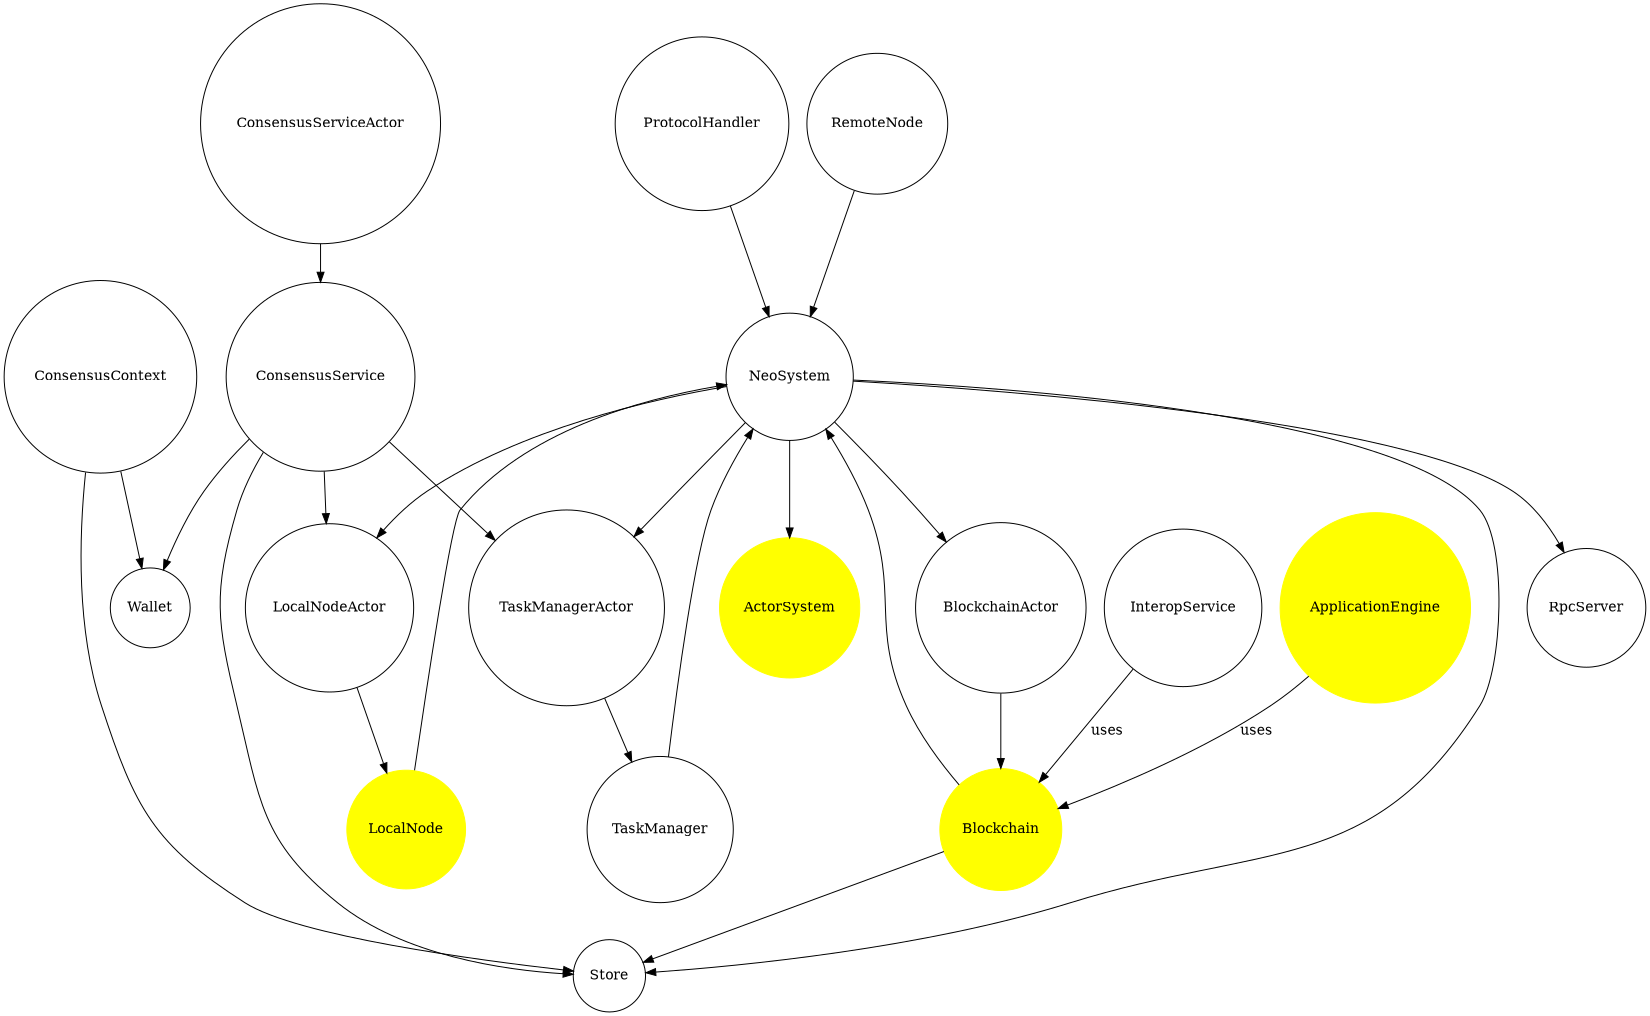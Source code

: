 digraph ioc {
//graph [bgcolor=lightgoldenrodyellow]
//rankdir=LR;
size="11"
//Empty [ label="", width=0, height=0, style = invis ];
node [shape = circle]; ConsensusContext;
node [shape = circle]; InteropService;
node [shape = circle]; NeoSystem;
node [shape = circle]; ProtocolHandler;
node [shape = circle]; RemoteNode;
node [shape = circle]; RpcServer;
node [shape = circle]; Store;
node [shape = circle]; Wallet;

node [shape = circle]; BlockchainActor;
node [shape = circle]; LocalNodeActor;

node [shape = circle]; ConsensusService;
node [shape = circle]; ConsensusServiceActor;

node [shape = circle]; TaskManager;
node [shape = circle]; TaskManagerActor;

node [shape = circle, style = filled, color = yellow]; ActorSystem;
node [shape = circle, style = filled, color = yellow]; Blockchain;
node [shape = circle, style = filled, color = yellow]; LocalNode;

//Empty -> Normal [label = ""];
ApplicationEngine -> Blockchain [ label = " uses "];

Blockchain -> NeoSystem [ label = ""];
Blockchain -> Store [ label = ""];

ConsensusContext -> Store [ label = ""];
ConsensusContext -> Wallet [ label = ""];

ConsensusService -> LocalNodeActor [ label = ""];
ConsensusService -> TaskManagerActor [ label = ""];
ConsensusService -> Store [ label = ""];
ConsensusService -> Wallet [ label = ""];

ConsensusServiceActor -> ConsensusService [ label = ""];

InteropService -> Blockchain [ label = " uses "];

LocalNode -> NeoSystem [ label = ""];

NeoSystem -> Store [ label = ""];
NeoSystem -> BlockchainActor [ label = ""];
NeoSystem -> LocalNodeActor [ label = ""];
NeoSystem -> TaskManagerActor [ label = ""];
NeoSystem -> ActorSystem [ label = ""];
NeoSystem -> RpcServer [ label = ""];

ProtocolHandler -> NeoSystem [ label = ""];

RemoteNode -> NeoSystem [ label = ""];

TaskManager -> NeoSystem [ label = ""];

BlockchainActor -> Blockchain [ label = ""];
LocalNodeActor -> LocalNode [ label = ""];
TaskManagerActor -> TaskManager [ label = ""];

}

